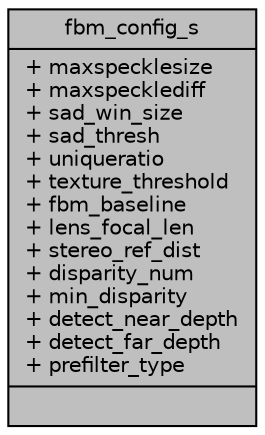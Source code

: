 digraph "fbm_config_s"
{
 // INTERACTIVE_SVG=YES
 // LATEX_PDF_SIZE
  bgcolor="transparent";
  edge [fontname="Helvetica",fontsize="10",labelfontname="Helvetica",labelfontsize="10"];
  node [fontname="Helvetica",fontsize="10",shape=record];
  Node1 [label="{fbm_config_s\n|+ maxspecklesize\l+ maxspecklediff\l+ sad_win_size\l+ sad_thresh\l+ uniqueratio\l+ texture_threshold\l+ fbm_baseline\l+ lens_focal_len\l+ stereo_ref_dist\l+ disparity_num\l+ min_disparity\l+ detect_near_depth\l+ detect_far_depth\l+ prefilter_type\l|}",height=0.2,width=0.4,color="black", fillcolor="grey75", style="filled", fontcolor="black",tooltip=" "];
}
